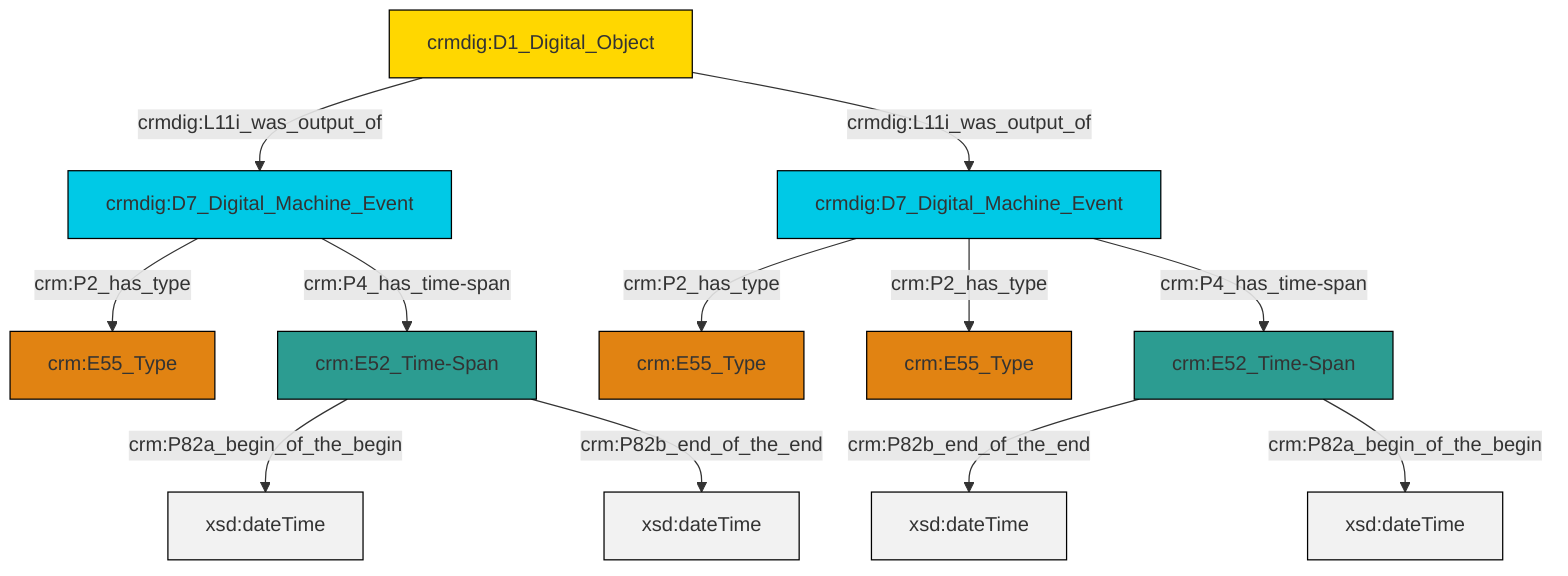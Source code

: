 graph TD
classDef Literal fill:#f2f2f2,stroke:#000000;
classDef CRM_Entity fill:#FFFFFF,stroke:#000000;
classDef Temporal_Entity fill:#00C9E6, stroke:#000000;
classDef Type fill:#E18312, stroke:#000000;
classDef Time-Span fill:#2C9C91, stroke:#000000;
classDef Appellation fill:#FFEB7F, stroke:#000000;
classDef Place fill:#008836, stroke:#000000;
classDef Persistent_Item fill:#B266B2, stroke:#000000;
classDef Conceptual_Object fill:#FFD700, stroke:#000000;
classDef Physical_Thing fill:#D2B48C, stroke:#000000;
classDef Actor fill:#f58aad, stroke:#000000;
classDef PC_Classes fill:#4ce600, stroke:#000000;
classDef Multi fill:#cccccc,stroke:#000000;

2["crmdig:D7_Digital_Machine_Event"]:::Temporal_Entity -->|crm:P2_has_type| 0["crm:E55_Type"]:::Type
3["crm:E52_Time-Span"]:::Time-Span -->|crm:P82a_begin_of_the_begin| 4[xsd:dateTime]:::Literal
3["crm:E52_Time-Span"]:::Time-Span -->|crm:P82b_end_of_the_end| 8[xsd:dateTime]:::Literal
2["crmdig:D7_Digital_Machine_Event"]:::Temporal_Entity -->|crm:P2_has_type| 12["crm:E55_Type"]:::Type
9["crmdig:D1_Digital_Object"]:::Conceptual_Object -->|crmdig:L11i_was_output_of| 14["crmdig:D7_Digital_Machine_Event"]:::Temporal_Entity
16["crm:E52_Time-Span"]:::Time-Span -->|crm:P82b_end_of_the_end| 17[xsd:dateTime]:::Literal
14["crmdig:D7_Digital_Machine_Event"]:::Temporal_Entity -->|crm:P2_has_type| 5["crm:E55_Type"]:::Type
14["crmdig:D7_Digital_Machine_Event"]:::Temporal_Entity -->|crm:P4_has_time-span| 3["crm:E52_Time-Span"]:::Time-Span
16["crm:E52_Time-Span"]:::Time-Span -->|crm:P82a_begin_of_the_begin| 19[xsd:dateTime]:::Literal
9["crmdig:D1_Digital_Object"]:::Conceptual_Object -->|crmdig:L11i_was_output_of| 2["crmdig:D7_Digital_Machine_Event"]:::Temporal_Entity
2["crmdig:D7_Digital_Machine_Event"]:::Temporal_Entity -->|crm:P4_has_time-span| 16["crm:E52_Time-Span"]:::Time-Span